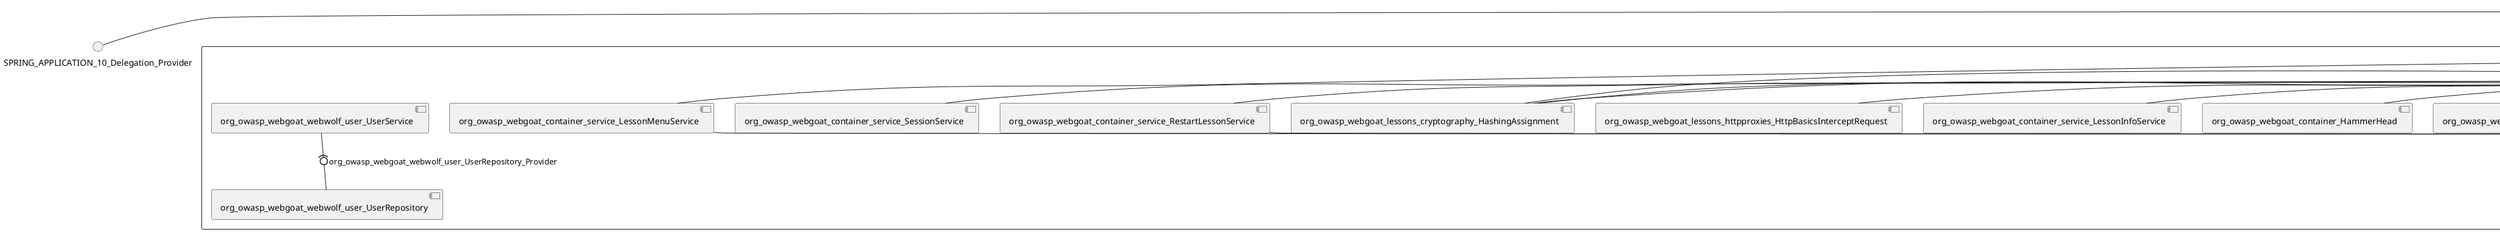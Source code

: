 @startuml
skinparam fixCircleLabelOverlapping true
skinparam componentStyle uml2
() SPRING_APPLICATION_10_Delegation_Provider
() SPRING_APPLICATION_11_Delegation_Provider
() SPRING_APPLICATION_12_Delegation_Provider
() SPRING_APPLICATION_13_Delegation_Provider
() SPRING_APPLICATION_14_Delegation_Provider
() SPRING_APPLICATION_15_Delegation_Provider
() SPRING_APPLICATION_16_Delegation_Provider
() SPRING_APPLICATION_2_Delegation_Provider
() SPRING_APPLICATION_3_Delegation_Provider
() SPRING_APPLICATION_4_Delegation_Provider
() SPRING_APPLICATION_5_Delegation_Provider
() SPRING_APPLICATION_6_Delegation_Provider
() SPRING_APPLICATION_7_Delegation_Provider
() SPRING_APPLICATION_8_Delegation_Provider
() SPRING_APPLICATION_9_Delegation_Provider
() SPRING_APPLICATION_BypassRestrictions_FieldRestrictions_POST_Delegation_Provider
() SPRING_APPLICATION_BypassRestrictions_frontendValidation_POST_Delegation_Provider
() SPRING_APPLICATION_ChromeDevTools_dummy_POST_Delegation_Provider
() SPRING_APPLICATION_ChromeDevTools_network_POST_Delegation_Provider
() SPRING_APPLICATION_CrossSiteScriptingStored_stored_xss_POST_Delegation_Provider
() SPRING_APPLICATION_CrossSiteScriptingStored_stored_xss_follow_up_POST_Delegation_Provider
() SPRING_APPLICATION_CrossSiteScripting_attack1_POST_Delegation_Provider
() SPRING_APPLICATION_CrossSiteScripting_attack3_POST_Delegation_Provider
() SPRING_APPLICATION_CrossSiteScripting_attack4_POST_Delegation_Provider
() SPRING_APPLICATION_CrossSiteScripting_attack5a_GET_Delegation_Provider
() SPRING_APPLICATION_CrossSiteScripting_attack6a_POST_Delegation_Provider
() SPRING_APPLICATION_CrossSiteScripting_dom_follow_up_POST_Delegation_Provider
() SPRING_APPLICATION_CrossSiteScripting_phone_home_xss_POST_Delegation_Provider
() SPRING_APPLICATION_CrossSiteScripting_quiz_GET_POST_Delegation_Provider
() SPRING_APPLICATION_Delegation_Provider
() SPRING_APPLICATION_GET_10_Delegation_Provider
() SPRING_APPLICATION_GET_11_Delegation_Provider
() SPRING_APPLICATION_GET_2_Delegation_Provider
() SPRING_APPLICATION_GET_3_Delegation_Provider
() SPRING_APPLICATION_GET_4_Delegation_Provider
() SPRING_APPLICATION_GET_5_Delegation_Provider
() SPRING_APPLICATION_GET_6_Delegation_Provider
() SPRING_APPLICATION_GET_7_Delegation_Provider
() SPRING_APPLICATION_GET_8_Delegation_Provider
() SPRING_APPLICATION_GET_9_Delegation_Provider
() SPRING_APPLICATION_GET_Delegation_Provider
() SPRING_APPLICATION_HtmlTampering_task_POST_Delegation_Provider
() SPRING_APPLICATION_HttpBasics_attack1_POST_Delegation_Provider
() SPRING_APPLICATION_HttpBasics_attack2_POST_Delegation_Provider
() SPRING_APPLICATION_IDOR_diff_attributes_POST_Delegation_Provider
() SPRING_APPLICATION_IDOR_login_POST_Delegation_Provider
() SPRING_APPLICATION_IDOR_profile_alt_path_POST_Delegation_Provider
() SPRING_APPLICATION_InsecureDeserialization_task_POST_Delegation_Provider
() SPRING_APPLICATION_InsecureLogin_Delegation_Provider
() SPRING_APPLICATION_JWT_decode_POST_Delegation_Provider
() SPRING_APPLICATION_JWT_jku_Delegation_Provider
() SPRING_APPLICATION_JWT_kid_Delegation_Provider
() SPRING_APPLICATION_JWT_quiz_GET_POST_Delegation_Provider
() SPRING_APPLICATION_JWT_refresh_Delegation_Provider
() SPRING_APPLICATION_JWT_secret_POST_Delegation_Provider
() SPRING_APPLICATION_JWT_votings_Delegation_Provider
() SPRING_APPLICATION_LogSpoofing_log_bleeding_POST_Delegation_Provider
() SPRING_APPLICATION_LogSpoofing_log_spoofing_POST_Delegation_Provider
() SPRING_APPLICATION_POST_10_Delegation_Provider
() SPRING_APPLICATION_POST_11_Delegation_Provider
() SPRING_APPLICATION_POST_12_Delegation_Provider
() SPRING_APPLICATION_POST_13_Delegation_Provider
() SPRING_APPLICATION_POST_14_Delegation_Provider
() SPRING_APPLICATION_POST_15_Delegation_Provider
() SPRING_APPLICATION_POST_16_Delegation_Provider
() SPRING_APPLICATION_POST_17_Delegation_Provider
() SPRING_APPLICATION_POST_18_Delegation_Provider
() SPRING_APPLICATION_POST_2_Delegation_Provider
() SPRING_APPLICATION_POST_3_Delegation_Provider
() SPRING_APPLICATION_POST_4_Delegation_Provider
() SPRING_APPLICATION_POST_5_Delegation_Provider
() SPRING_APPLICATION_POST_6_Delegation_Provider
() SPRING_APPLICATION_POST_7_Delegation_Provider
() SPRING_APPLICATION_POST_8_Delegation_Provider
() SPRING_APPLICATION_POST_9_Delegation_Provider
() SPRING_APPLICATION_POST_Delegation_Provider
() SPRING_APPLICATION_PUT_Delegation_Provider
() SPRING_APPLICATION_PasswordReset_ForgotPassword_create_password_reset_link_POST_Delegation_Provider
() SPRING_APPLICATION_PasswordReset_SecurityQuestions_POST_Delegation_Provider
() SPRING_APPLICATION_PasswordReset_reset_Delegation_Provider
() SPRING_APPLICATION_PasswordReset_simple_mail_reset_POST_Delegation_Provider
() SPRING_APPLICATION_PathTraversal_profile_picture_GET_Delegation_Provider
() SPRING_APPLICATION_PathTraversal_profile_picture_fix_GET_Delegation_Provider
() SPRING_APPLICATION_PathTraversal_profile_upload_POST_Delegation_Provider
() SPRING_APPLICATION_PathTraversal_profile_upload_fix_POST_Delegation_Provider
() SPRING_APPLICATION_PathTraversal_profile_upload_remove_user_input_POST_Delegation_Provider
() SPRING_APPLICATION_PathTraversal_random_POST_Delegation_Provider
() SPRING_APPLICATION_PathTraversal_random_picture_GET_Delegation_Provider
() SPRING_APPLICATION_PathTraversal_zip_slip_Delegation_Provider
() SPRING_APPLICATION_SSRF_task1_POST_Delegation_Provider
() SPRING_APPLICATION_SSRF_task2_POST_Delegation_Provider
() SPRING_APPLICATION_SecurePasswords_assignment_POST_Delegation_Provider
() SPRING_APPLICATION_SqlInjectionAdvanced_attack6a_POST_Delegation_Provider
() SPRING_APPLICATION_SqlInjectionAdvanced_attack6b_POST_Delegation_Provider
() SPRING_APPLICATION_SqlInjectionAdvanced_challenge_Login_POST_Delegation_Provider
() SPRING_APPLICATION_SqlInjectionAdvanced_challenge_PUT_Delegation_Provider
() SPRING_APPLICATION_SqlInjectionAdvanced_quiz_GET_POST_Delegation_Provider
() SPRING_APPLICATION_SqlInjectionMitigations_attack10a_POST_Delegation_Provider
() SPRING_APPLICATION_SqlInjectionMitigations_attack10b_POST_Delegation_Provider
() SPRING_APPLICATION_SqlInjectionMitigations_attack12a_POST_Delegation_Provider
() SPRING_APPLICATION_SqlInjectionMitigations_servers_GET_Delegation_Provider
() SPRING_APPLICATION_SqlInjection_assignment5a_POST_Delegation_Provider
() SPRING_APPLICATION_SqlInjection_assignment5b_POST_Delegation_Provider
() SPRING_APPLICATION_SqlInjection_attack10_POST_Delegation_Provider
() SPRING_APPLICATION_SqlInjection_attack2_POST_Delegation_Provider
() SPRING_APPLICATION_SqlInjection_attack3_POST_Delegation_Provider
() SPRING_APPLICATION_SqlInjection_attack4_POST_Delegation_Provider
() SPRING_APPLICATION_SqlInjection_attack5_POST_Delegation_Provider
() SPRING_APPLICATION_SqlInjection_attack8_POST_Delegation_Provider
() SPRING_APPLICATION_SqlInjection_attack9_POST_Delegation_Provider
() SPRING_APPLICATION_SqlOnlyInputValidationOnKeywords_attack_POST_Delegation_Provider
() SPRING_APPLICATION_SqlOnlyInputValidation_attack_POST_Delegation_Provider
() SPRING_APPLICATION_VulnerableComponents_attack1_POST_Delegation_Provider
() SPRING_APPLICATION_WebWolf_GET_Delegation_Provider
() SPRING_APPLICATION_WebWolf_landing_Delegation_Provider
() SPRING_APPLICATION_WebWolf_mail_Delegation_Provider
() SPRING_APPLICATION_challenge_1_POST_Delegation_Provider
() SPRING_APPLICATION_challenge_5_POST_Delegation_Provider
() SPRING_APPLICATION_challenge_7_Delegation_Provider
() SPRING_APPLICATION_challenge_8_Delegation_Provider
() SPRING_APPLICATION_challenge_logo_Delegation_Provider
() SPRING_APPLICATION_cia_quiz_GET_POST_Delegation_Provider
() SPRING_APPLICATION_clientSideFiltering_attack1_POST_Delegation_Provider
() SPRING_APPLICATION_clientSideFiltering_challenge_store_coupons_GET_Delegation_Provider
() SPRING_APPLICATION_clientSideFiltering_getItForFree_POST_Delegation_Provider
() SPRING_APPLICATION_clientSideFiltering_salaries_GET_Delegation_Provider
() SPRING_APPLICATION_crypto_encoding_basic_auth_POST_Delegation_Provider
() SPRING_APPLICATION_crypto_encoding_xor_POST_Delegation_Provider
() SPRING_APPLICATION_crypto_hashing_POST_Delegation_Provider
() SPRING_APPLICATION_crypto_secure_defaults_POST_Delegation_Provider
() SPRING_APPLICATION_crypto_signing_verify_POST_Delegation_Provider
() SPRING_APPLICATION_csrf_feedback_message_POST_Delegation_Provider
() SPRING_APPLICATION_csrf_review_POST_Delegation_Provider
() SPRING_APPLICATION_files_GET_Delegation_Provider
() SPRING_APPLICATION_fileupload_POST_Delegation_Provider
() SPRING_APPLICATION_jwt_Delegation_Provider
() SPRING_APPLICATION_landing_Delegation_Provider
() SPRING_APPLICATION_lesson_template_Delegation_Provider
() SPRING_APPLICATION_login_oauth_mvc_GET_Delegation_Provider
() SPRING_APPLICATION_mail_DELETE_GET_POST_Delegation_Provider
() SPRING_APPLICATION_register_mvc_POST_Delegation_Provider
() SPRING_APPLICATION_registration_GET_Delegation_Provider
() SPRING_APPLICATION_requests_GET_Delegation_Provider
() SPRING_APPLICATION_scoreboard_data_GET_Delegation_Provider
() SPRING_APPLICATION_server_directory_GET_Delegation_Provider
() SPRING_APPLICATION_service_debug_labels_mvc_Delegation_Provider
() SPRING_APPLICATION_service_lessonoverview_mvc_Delegation_Provider
() SPRING_APPLICATION_xxe_comments_GET_Delegation_Provider
rectangle System {
[org_owasp_webgoat_container_HammerHead] [[webgoat-webgoat.repository#_NN8bPIqdEe-Ps6Nj1mN-sg]]
[org_owasp_webgoat_container_WebWolfRedirect] [[webgoat-webgoat.repository#_NN8bPIqdEe-Ps6Nj1mN-sg]]
[org_owasp_webgoat_container_controller_StartLesson] [[webgoat-webgoat.repository#_NN8bPIqdEe-Ps6Nj1mN-sg]]
[org_owasp_webgoat_container_controller_Welcome] [[webgoat-webgoat.repository#_NN8bPIqdEe-Ps6Nj1mN-sg]]
[org_owasp_webgoat_container_i18n_PluginMessages_Provider] [[webgoat-webgoat.repository#_NN8bPIqdEe-Ps6Nj1mN-sg]]
[org_owasp_webgoat_container_report_ReportCardController] [[webgoat-webgoat.repository#_NN8bPIqdEe-Ps6Nj1mN-sg]]
[org_owasp_webgoat_container_service_EnvironmentService] [[webgoat-webgoat.repository#_NN8bPIqdEe-Ps6Nj1mN-sg]]
[org_owasp_webgoat_container_service_HintService] [[webgoat-webgoat.repository#_NN8bPIqdEe-Ps6Nj1mN-sg]]
[org_owasp_webgoat_container_service_LabelDebugService] [[webgoat-webgoat.repository#_NN8bPIqdEe-Ps6Nj1mN-sg]]
[org_owasp_webgoat_container_service_LabelService] [[webgoat-webgoat.repository#_NN8bPIqdEe-Ps6Nj1mN-sg]]
[org_owasp_webgoat_container_service_LessonInfoService] [[webgoat-webgoat.repository#_NN8bPIqdEe-Ps6Nj1mN-sg]]
[org_owasp_webgoat_container_service_LessonMenuService] [[webgoat-webgoat.repository#_NN8bPIqdEe-Ps6Nj1mN-sg]]
[org_owasp_webgoat_container_service_LessonProgressService] [[webgoat-webgoat.repository#_NN8bPIqdEe-Ps6Nj1mN-sg]]
[org_owasp_webgoat_container_service_LessonTitleService] [[webgoat-webgoat.repository#_NN8bPIqdEe-Ps6Nj1mN-sg]]
[org_owasp_webgoat_container_service_RestartLessonService] [[webgoat-webgoat.repository#_NN8bPIqdEe-Ps6Nj1mN-sg]]
[org_owasp_webgoat_container_service_SessionService] [[webgoat-webgoat.repository#_NN8bPIqdEe-Ps6Nj1mN-sg]]
[org_owasp_webgoat_container_session_UserSessionData_Provider] [[webgoat-webgoat.repository#_NN8bPIqdEe-Ps6Nj1mN-sg]]
[org_owasp_webgoat_container_session_WebSession_Provider] [[webgoat-webgoat.repository#_NN8bPIqdEe-Ps6Nj1mN-sg]]
[org_owasp_webgoat_container_users_RegistrationController] [[webgoat-webgoat.repository#_NN8bPIqdEe-Ps6Nj1mN-sg]]
[org_owasp_webgoat_container_users_Scoreboard] [[webgoat-webgoat.repository#_NN8bPIqdEe-Ps6Nj1mN-sg]]
[org_owasp_webgoat_container_users_UserProgressRepository] [[webgoat-webgoat.repository#_NN8bPIqdEe-Ps6Nj1mN-sg]]
[org_owasp_webgoat_container_users_UserRepository] [[webgoat-webgoat.repository#_NN8bPIqdEe-Ps6Nj1mN-sg]]
[org_owasp_webgoat_container_users_UserService] [[webgoat-webgoat.repository#_NN8bPIqdEe-Ps6Nj1mN-sg]]
[org_owasp_webgoat_lessons_authbypass_VerifyAccount] [[webgoat-webgoat.repository#_NN8bPIqdEe-Ps6Nj1mN-sg]]
[org_owasp_webgoat_lessons_bypassrestrictions_BypassRestrictionsFieldRestrictions] [[webgoat-webgoat.repository#_NN8bPIqdEe-Ps6Nj1mN-sg]]
[org_owasp_webgoat_lessons_bypassrestrictions_BypassRestrictionsFrontendValidation] [[webgoat-webgoat.repository#_NN8bPIqdEe-Ps6Nj1mN-sg]]
[org_owasp_webgoat_lessons_challenges_FlagController] [[webgoat-webgoat.repository#_NN8bPIqdEe-Ps6Nj1mN-sg]]
[org_owasp_webgoat_lessons_challenges_challenge1_Assignment1] [[webgoat-webgoat.repository#_NN8bPIqdEe-Ps6Nj1mN-sg]]
[org_owasp_webgoat_lessons_challenges_challenge1_ImageServlet] [[webgoat-webgoat.repository#_NN8bPIqdEe-Ps6Nj1mN-sg]]
[org_owasp_webgoat_lessons_challenges_challenge5_Assignment5] [[webgoat-webgoat.repository#_NN8bPIqdEe-Ps6Nj1mN-sg]]
[org_owasp_webgoat_lessons_challenges_challenge7_Assignment7] [[webgoat-webgoat.repository#_NN8bPIqdEe-Ps6Nj1mN-sg]]
[org_owasp_webgoat_lessons_challenges_challenge8_Assignment8] [[webgoat-webgoat.repository#_NN8bPIqdEe-Ps6Nj1mN-sg]]
[org_owasp_webgoat_lessons_chromedevtools_NetworkDummy] [[webgoat-webgoat.repository#_NN8bPIqdEe-Ps6Nj1mN-sg]]
[org_owasp_webgoat_lessons_chromedevtools_NetworkLesson] [[webgoat-webgoat.repository#_NN8bPIqdEe-Ps6Nj1mN-sg]]
[org_owasp_webgoat_lessons_cia_CIAQuiz] [[webgoat-webgoat.repository#_NN8bPIqdEe-Ps6Nj1mN-sg]]
[org_owasp_webgoat_lessons_clientsidefiltering_ClientSideFilteringAssignment] [[webgoat-webgoat.repository#_NN8bPIqdEe-Ps6Nj1mN-sg]]
[org_owasp_webgoat_lessons_clientsidefiltering_ClientSideFilteringFreeAssignment] [[webgoat-webgoat.repository#_NN8bPIqdEe-Ps6Nj1mN-sg]]
[org_owasp_webgoat_lessons_clientsidefiltering_Salaries] [[webgoat-webgoat.repository#_NN8bPIqdEe-Ps6Nj1mN-sg]]
[org_owasp_webgoat_lessons_clientsidefiltering_ShopEndpoint] [[webgoat-webgoat.repository#_NN8bPIqdEe-Ps6Nj1mN-sg]]
[org_owasp_webgoat_lessons_cryptography_EncodingAssignment] [[webgoat-webgoat.repository#_NN8bPIqdEe-Ps6Nj1mN-sg]]
[org_owasp_webgoat_lessons_cryptography_HashingAssignment] [[webgoat-webgoat.repository#_NN8bPIqdEe-Ps6Nj1mN-sg]]
[org_owasp_webgoat_lessons_cryptography_SecureDefaultsAssignment] [[webgoat-webgoat.repository#_NN8bPIqdEe-Ps6Nj1mN-sg]]
[org_owasp_webgoat_lessons_cryptography_SigningAssignment] [[webgoat-webgoat.repository#_NN8bPIqdEe-Ps6Nj1mN-sg]]
[org_owasp_webgoat_lessons_cryptography_XOREncodingAssignment] [[webgoat-webgoat.repository#_NN8bPIqdEe-Ps6Nj1mN-sg]]
[org_owasp_webgoat_lessons_csrf_CSRFConfirmFlag1] [[webgoat-webgoat.repository#_NN8bPIqdEe-Ps6Nj1mN-sg]]
[org_owasp_webgoat_lessons_csrf_CSRFFeedback] [[webgoat-webgoat.repository#_NN8bPIqdEe-Ps6Nj1mN-sg]]
[org_owasp_webgoat_lessons_csrf_CSRFGetFlag] [[webgoat-webgoat.repository#_NN8bPIqdEe-Ps6Nj1mN-sg]]
[org_owasp_webgoat_lessons_csrf_CSRFLogin] [[webgoat-webgoat.repository#_NN8bPIqdEe-Ps6Nj1mN-sg]]
[org_owasp_webgoat_lessons_csrf_ForgedReviews] [[webgoat-webgoat.repository#_NN8bPIqdEe-Ps6Nj1mN-sg]]
[org_owasp_webgoat_lessons_csrf_ObjectMapper_Provider] [[webgoat-webgoat.repository#_NN8bPIqdEe-Ps6Nj1mN-sg]]
[org_owasp_webgoat_lessons_deserialization_InsecureDeserializationTask] [[webgoat-webgoat.repository#_NN8bPIqdEe-Ps6Nj1mN-sg]]
[org_owasp_webgoat_lessons_hijacksession_HijackSessionAssignment] [[webgoat-webgoat.repository#_NN8bPIqdEe-Ps6Nj1mN-sg]]
[org_owasp_webgoat_lessons_hijacksession_cas_HijackSessionAuthenticationProvider] [[webgoat-webgoat.repository#_NN8bPIqdEe-Ps6Nj1mN-sg]]
[org_owasp_webgoat_lessons_htmltampering_HtmlTamperingTask] [[webgoat-webgoat.repository#_NN8bPIqdEe-Ps6Nj1mN-sg]]
[org_owasp_webgoat_lessons_httpbasics_HttpBasicsLesson] [[webgoat-webgoat.repository#_NN8bPIqdEe-Ps6Nj1mN-sg]]
[org_owasp_webgoat_lessons_httpbasics_HttpBasicsQuiz] [[webgoat-webgoat.repository#_NN8bPIqdEe-Ps6Nj1mN-sg]]
[org_owasp_webgoat_lessons_httpproxies_HttpBasicsInterceptRequest] [[webgoat-webgoat.repository#_NN8bPIqdEe-Ps6Nj1mN-sg]]
[org_owasp_webgoat_lessons_idor_IDORDiffAttributes] [[webgoat-webgoat.repository#_NN8bPIqdEe-Ps6Nj1mN-sg]]
[org_owasp_webgoat_lessons_idor_IDOREditOtherProfile] [[webgoat-webgoat.repository#_NN8bPIqdEe-Ps6Nj1mN-sg]]
[org_owasp_webgoat_lessons_idor_IDORLogin] [[webgoat-webgoat.repository#_NN8bPIqdEe-Ps6Nj1mN-sg]]
[org_owasp_webgoat_lessons_idor_IDORViewOtherProfile] [[webgoat-webgoat.repository#_NN8bPIqdEe-Ps6Nj1mN-sg]]
[org_owasp_webgoat_lessons_idor_IDORViewOwnProfile] [[webgoat-webgoat.repository#_NN8bPIqdEe-Ps6Nj1mN-sg]]
[org_owasp_webgoat_lessons_idor_IDORViewOwnProfileAltUrl] [[webgoat-webgoat.repository#_NN8bPIqdEe-Ps6Nj1mN-sg]]
[org_owasp_webgoat_lessons_insecurelogin_InsecureLoginTask] [[webgoat-webgoat.repository#_NN8bPIqdEe-Ps6Nj1mN-sg]]
[org_owasp_webgoat_lessons_jwt_JWTDecodeEndpoint] [[webgoat-webgoat.repository#_NN8bPIqdEe-Ps6Nj1mN-sg]]
[org_owasp_webgoat_lessons_jwt_JWTQuiz] [[webgoat-webgoat.repository#_NN8bPIqdEe-Ps6Nj1mN-sg]]
[org_owasp_webgoat_lessons_jwt_JWTRefreshEndpoint] [[webgoat-webgoat.repository#_NN8bPIqdEe-Ps6Nj1mN-sg]]
[org_owasp_webgoat_lessons_jwt_JWTSecretKeyEndpoint] [[webgoat-webgoat.repository#_NN8bPIqdEe-Ps6Nj1mN-sg]]
[org_owasp_webgoat_lessons_jwt_JWTVotesEndpoint] [[webgoat-webgoat.repository#_NN8bPIqdEe-Ps6Nj1mN-sg]]
[org_owasp_webgoat_lessons_jwt_claimmisuse_JWTHeaderJKUEndpoint] [[webgoat-webgoat.repository#_NN8bPIqdEe-Ps6Nj1mN-sg]]
[org_owasp_webgoat_lessons_jwt_claimmisuse_JWTHeaderKIDEndpoint] [[webgoat-webgoat.repository#_NN8bPIqdEe-Ps6Nj1mN-sg]]
[org_owasp_webgoat_lessons_lessontemplate_SampleAttack] [[webgoat-webgoat.repository#_NN8bPIqdEe-Ps6Nj1mN-sg]]
[org_owasp_webgoat_lessons_logging_LogBleedingTask] [[webgoat-webgoat.repository#_NN8bPIqdEe-Ps6Nj1mN-sg]]
[org_owasp_webgoat_lessons_logging_LogSpoofingTask] [[webgoat-webgoat.repository#_NN8bPIqdEe-Ps6Nj1mN-sg]]
[org_owasp_webgoat_lessons_missingac_MissingFunctionACHiddenMenus] [[webgoat-webgoat.repository#_NN8bPIqdEe-Ps6Nj1mN-sg]]
[org_owasp_webgoat_lessons_missingac_MissingFunctionACUsers] [[webgoat-webgoat.repository#_NN8bPIqdEe-Ps6Nj1mN-sg]]
[org_owasp_webgoat_lessons_missingac_MissingFunctionACYourHash] [[webgoat-webgoat.repository#_NN8bPIqdEe-Ps6Nj1mN-sg]]
[org_owasp_webgoat_lessons_missingac_MissingFunctionACYourHashAdmin] [[webgoat-webgoat.repository#_NN8bPIqdEe-Ps6Nj1mN-sg]]
[org_owasp_webgoat_lessons_passwordreset_QuestionsAssignment] [[webgoat-webgoat.repository#_NN8bPIqdEe-Ps6Nj1mN-sg]]
[org_owasp_webgoat_lessons_passwordreset_ResetLinkAssignment] [[webgoat-webgoat.repository#_NN8bPIqdEe-Ps6Nj1mN-sg]]
[org_owasp_webgoat_lessons_passwordreset_ResetLinkAssignmentForgotPassword] [[webgoat-webgoat.repository#_NN8bPIqdEe-Ps6Nj1mN-sg]]
[org_owasp_webgoat_lessons_passwordreset_SecurityQuestionAssignment] [[webgoat-webgoat.repository#_NN8bPIqdEe-Ps6Nj1mN-sg]]
[org_owasp_webgoat_lessons_passwordreset_SimpleMailAssignment] [[webgoat-webgoat.repository#_NN8bPIqdEe-Ps6Nj1mN-sg]]
[org_owasp_webgoat_lessons_passwordreset_TriedQuestions] [[webgoat-webgoat.repository#_NN8bPIqdEe-Ps6Nj1mN-sg]]
[org_owasp_webgoat_lessons_pathtraversal_ProfileUpload] [[webgoat-webgoat.repository#_NN8bPIqdEe-Ps6Nj1mN-sg]]
[org_owasp_webgoat_lessons_pathtraversal_ProfileUploadFix] [[webgoat-webgoat.repository#_NN8bPIqdEe-Ps6Nj1mN-sg]]
[org_owasp_webgoat_lessons_pathtraversal_ProfileUploadRemoveUserInput] [[webgoat-webgoat.repository#_NN8bPIqdEe-Ps6Nj1mN-sg]]
[org_owasp_webgoat_lessons_pathtraversal_ProfileUploadRetrieval] [[webgoat-webgoat.repository#_NN8bPIqdEe-Ps6Nj1mN-sg]]
[org_owasp_webgoat_lessons_pathtraversal_ProfileZipSlip] [[webgoat-webgoat.repository#_NN8bPIqdEe-Ps6Nj1mN-sg]]
[org_owasp_webgoat_lessons_securepasswords_SecurePasswordsAssignment] [[webgoat-webgoat.repository#_NN8bPIqdEe-Ps6Nj1mN-sg]]
[org_owasp_webgoat_lessons_spoofcookie_SpoofCookieAssignment] [[webgoat-webgoat.repository#_NN8bPIqdEe-Ps6Nj1mN-sg]]
[org_owasp_webgoat_lessons_sqlinjection_advanced_SqlInjectionChallenge] [[webgoat-webgoat.repository#_NN8bPIqdEe-Ps6Nj1mN-sg]]
[org_owasp_webgoat_lessons_sqlinjection_advanced_SqlInjectionChallengeLogin] [[webgoat-webgoat.repository#_NN8bPIqdEe-Ps6Nj1mN-sg]]
[org_owasp_webgoat_lessons_sqlinjection_advanced_SqlInjectionLesson6a] [[webgoat-webgoat.repository#_NN8bPIqdEe-Ps6Nj1mN-sg]]
[org_owasp_webgoat_lessons_sqlinjection_advanced_SqlInjectionLesson6b] [[webgoat-webgoat.repository#_NN8bPIqdEe-Ps6Nj1mN-sg]]
[org_owasp_webgoat_lessons_sqlinjection_advanced_SqlInjectionQuiz] [[webgoat-webgoat.repository#_NN8bPIqdEe-Ps6Nj1mN-sg]]
[org_owasp_webgoat_lessons_sqlinjection_introduction_SqlInjectionLesson10] [[webgoat-webgoat.repository#_NN8bPIqdEe-Ps6Nj1mN-sg]]
[org_owasp_webgoat_lessons_sqlinjection_introduction_SqlInjectionLesson2] [[webgoat-webgoat.repository#_NN8bPIqdEe-Ps6Nj1mN-sg]]
[org_owasp_webgoat_lessons_sqlinjection_introduction_SqlInjectionLesson3] [[webgoat-webgoat.repository#_NN8bPIqdEe-Ps6Nj1mN-sg]]
[org_owasp_webgoat_lessons_sqlinjection_introduction_SqlInjectionLesson4] [[webgoat-webgoat.repository#_NN8bPIqdEe-Ps6Nj1mN-sg]]
[org_owasp_webgoat_lessons_sqlinjection_introduction_SqlInjectionLesson5] [[webgoat-webgoat.repository#_NN8bPIqdEe-Ps6Nj1mN-sg]]
[org_owasp_webgoat_lessons_sqlinjection_introduction_SqlInjectionLesson5a] [[webgoat-webgoat.repository#_NN8bPIqdEe-Ps6Nj1mN-sg]]
[org_owasp_webgoat_lessons_sqlinjection_introduction_SqlInjectionLesson5b] [[webgoat-webgoat.repository#_NN8bPIqdEe-Ps6Nj1mN-sg]]
[org_owasp_webgoat_lessons_sqlinjection_introduction_SqlInjectionLesson8] [[webgoat-webgoat.repository#_NN8bPIqdEe-Ps6Nj1mN-sg]]
[org_owasp_webgoat_lessons_sqlinjection_introduction_SqlInjectionLesson9] [[webgoat-webgoat.repository#_NN8bPIqdEe-Ps6Nj1mN-sg]]
[org_owasp_webgoat_lessons_sqlinjection_mitigation_Servers] [[webgoat-webgoat.repository#_NN8bPIqdEe-Ps6Nj1mN-sg]]
[org_owasp_webgoat_lessons_sqlinjection_mitigation_SqlInjectionLesson10a] [[webgoat-webgoat.repository#_NN8bPIqdEe-Ps6Nj1mN-sg]]
[org_owasp_webgoat_lessons_sqlinjection_mitigation_SqlInjectionLesson10b] [[webgoat-webgoat.repository#_NN8bPIqdEe-Ps6Nj1mN-sg]]
[org_owasp_webgoat_lessons_sqlinjection_mitigation_SqlInjectionLesson13] [[webgoat-webgoat.repository#_NN8bPIqdEe-Ps6Nj1mN-sg]]
[org_owasp_webgoat_lessons_sqlinjection_mitigation_SqlOnlyInputValidation] [[webgoat-webgoat.repository#_NN8bPIqdEe-Ps6Nj1mN-sg]]
[org_owasp_webgoat_lessons_sqlinjection_mitigation_SqlOnlyInputValidationOnKeywords] [[webgoat-webgoat.repository#_NN8bPIqdEe-Ps6Nj1mN-sg]]
[org_owasp_webgoat_lessons_ssrf_SSRFTask1] [[webgoat-webgoat.repository#_NN8bPIqdEe-Ps6Nj1mN-sg]]
[org_owasp_webgoat_lessons_ssrf_SSRFTask2] [[webgoat-webgoat.repository#_NN8bPIqdEe-Ps6Nj1mN-sg]]
[org_owasp_webgoat_lessons_vulnerablecomponents_VulnerableComponentsLesson] [[webgoat-webgoat.repository#_NN8bPIqdEe-Ps6Nj1mN-sg]]
[org_owasp_webgoat_lessons_webwolfintroduction_LandingAssignment] [[webgoat-webgoat.repository#_NN8bPIqdEe-Ps6Nj1mN-sg]]
[org_owasp_webgoat_lessons_webwolfintroduction_MailAssignment] [[webgoat-webgoat.repository#_NN8bPIqdEe-Ps6Nj1mN-sg]]
[org_owasp_webgoat_lessons_xss_CrossSiteScriptingLesson1] [[webgoat-webgoat.repository#_NN8bPIqdEe-Ps6Nj1mN-sg]]
[org_owasp_webgoat_lessons_xss_CrossSiteScriptingLesson3] [[webgoat-webgoat.repository#_NN8bPIqdEe-Ps6Nj1mN-sg]]
[org_owasp_webgoat_lessons_xss_CrossSiteScriptingLesson4] [[webgoat-webgoat.repository#_NN8bPIqdEe-Ps6Nj1mN-sg]]
[org_owasp_webgoat_lessons_xss_CrossSiteScriptingLesson5a] [[webgoat-webgoat.repository#_NN8bPIqdEe-Ps6Nj1mN-sg]]
[org_owasp_webgoat_lessons_xss_CrossSiteScriptingLesson6a] [[webgoat-webgoat.repository#_NN8bPIqdEe-Ps6Nj1mN-sg]]
[org_owasp_webgoat_lessons_xss_CrossSiteScriptingQuiz] [[webgoat-webgoat.repository#_NN8bPIqdEe-Ps6Nj1mN-sg]]
[org_owasp_webgoat_lessons_xss_DOMCrossSiteScripting] [[webgoat-webgoat.repository#_NN8bPIqdEe-Ps6Nj1mN-sg]]
[org_owasp_webgoat_lessons_xss_DOMCrossSiteScriptingVerifier] [[webgoat-webgoat.repository#_NN8bPIqdEe-Ps6Nj1mN-sg]]
[org_owasp_webgoat_lessons_xss_stored_StoredCrossSiteScriptingVerifier] [[webgoat-webgoat.repository#_NN8bPIqdEe-Ps6Nj1mN-sg]]
[org_owasp_webgoat_lessons_xss_stored_StoredXssComments] [[webgoat-webgoat.repository#_NN8bPIqdEe-Ps6Nj1mN-sg]]
[org_owasp_webgoat_lessons_xxe_BlindSendFileAssignment] [[webgoat-webgoat.repository#_NN8bPIqdEe-Ps6Nj1mN-sg]]
[org_owasp_webgoat_lessons_xxe_CommentsCache] [[webgoat-webgoat.repository#_NN8bPIqdEe-Ps6Nj1mN-sg]]
[org_owasp_webgoat_lessons_xxe_CommentsEndpoint] [[webgoat-webgoat.repository#_NN8bPIqdEe-Ps6Nj1mN-sg]]
[org_owasp_webgoat_lessons_xxe_ContentTypeAssignment] [[webgoat-webgoat.repository#_NN8bPIqdEe-Ps6Nj1mN-sg]]
[org_owasp_webgoat_lessons_xxe_SimpleXXE] [[webgoat-webgoat.repository#_NN8bPIqdEe-Ps6Nj1mN-sg]]
[org_owasp_webgoat_webwolf_FileServer] [[webgoat-webgoat.repository#_NN8bPIqdEe-Ps6Nj1mN-sg]]
[org_owasp_webgoat_webwolf_jwt_JWTController] [[webgoat-webgoat.repository#_NN8bPIqdEe-Ps6Nj1mN-sg]]
[org_owasp_webgoat_webwolf_mailbox_MailboxController] [[webgoat-webgoat.repository#_NN8bPIqdEe-Ps6Nj1mN-sg]]
[org_owasp_webgoat_webwolf_mailbox_MailboxRepository] [[webgoat-webgoat.repository#_NN8bPIqdEe-Ps6Nj1mN-sg]]
[org_owasp_webgoat_webwolf_requests_LandingPage] [[webgoat-webgoat.repository#_NN8bPIqdEe-Ps6Nj1mN-sg]]
[org_owasp_webgoat_webwolf_requests_Requests] [[webgoat-webgoat.repository#_NN8bPIqdEe-Ps6Nj1mN-sg]]
[org_owasp_webgoat_webwolf_user_UserRepository] [[webgoat-webgoat.repository#_NN8bPIqdEe-Ps6Nj1mN-sg]]
[org_owasp_webgoat_webwolf_user_UserService] [[webgoat-webgoat.repository#_NN8bPIqdEe-Ps6Nj1mN-sg]]
port SPRING_APPLICATION_10_Provider
SPRING_APPLICATION_10_Delegation_Provider - SPRING_APPLICATION_10_Provider
SPRING_APPLICATION_10_Provider - [org_owasp_webgoat_lessons_cryptography_HashingAssignment]
port SPRING_APPLICATION_11_Provider
SPRING_APPLICATION_11_Delegation_Provider - SPRING_APPLICATION_11_Provider
SPRING_APPLICATION_11_Provider - [org_owasp_webgoat_container_service_LessonMenuService]
port SPRING_APPLICATION_12_Provider
SPRING_APPLICATION_12_Delegation_Provider - SPRING_APPLICATION_12_Provider
SPRING_APPLICATION_12_Provider - [org_owasp_webgoat_lessons_xxe_SimpleXXE]
port SPRING_APPLICATION_13_Provider
SPRING_APPLICATION_13_Delegation_Provider - SPRING_APPLICATION_13_Provider
SPRING_APPLICATION_13_Provider - [org_owasp_webgoat_container_service_LabelDebugService]
port SPRING_APPLICATION_14_Provider
SPRING_APPLICATION_14_Delegation_Provider - SPRING_APPLICATION_14_Provider
SPRING_APPLICATION_14_Provider - [org_owasp_webgoat_container_service_SessionService]
port SPRING_APPLICATION_15_Provider
SPRING_APPLICATION_15_Delegation_Provider - SPRING_APPLICATION_15_Provider
SPRING_APPLICATION_15_Provider - [org_owasp_webgoat_container_service_RestartLessonService]
port SPRING_APPLICATION_16_Provider
SPRING_APPLICATION_16_Delegation_Provider - SPRING_APPLICATION_16_Provider
SPRING_APPLICATION_16_Provider - [org_owasp_webgoat_container_controller_StartLesson]
port SPRING_APPLICATION_2_Provider
SPRING_APPLICATION_2_Delegation_Provider - SPRING_APPLICATION_2_Provider
SPRING_APPLICATION_2_Provider - [org_owasp_webgoat_lessons_cryptography_HashingAssignment]
port SPRING_APPLICATION_3_Provider
SPRING_APPLICATION_3_Delegation_Provider - SPRING_APPLICATION_3_Provider
SPRING_APPLICATION_3_Provider - [org_owasp_webgoat_lessons_httpproxies_HttpBasicsInterceptRequest]
port SPRING_APPLICATION_4_Provider
SPRING_APPLICATION_4_Delegation_Provider - SPRING_APPLICATION_4_Provider
SPRING_APPLICATION_4_Provider - [org_owasp_webgoat_container_service_LessonInfoService]
port SPRING_APPLICATION_5_Provider
SPRING_APPLICATION_5_Delegation_Provider - SPRING_APPLICATION_5_Provider
SPRING_APPLICATION_5_Provider - [org_owasp_webgoat_lessons_cryptography_SigningAssignment]
port SPRING_APPLICATION_6_Provider
SPRING_APPLICATION_6_Delegation_Provider - SPRING_APPLICATION_6_Provider
SPRING_APPLICATION_6_Provider - [org_owasp_webgoat_container_HammerHead]
port SPRING_APPLICATION_7_Provider
SPRING_APPLICATION_7_Delegation_Provider - SPRING_APPLICATION_7_Provider
SPRING_APPLICATION_7_Provider - [org_owasp_webgoat_lessons_jwt_JWTSecretKeyEndpoint]
port SPRING_APPLICATION_8_Provider
SPRING_APPLICATION_8_Delegation_Provider - SPRING_APPLICATION_8_Provider
SPRING_APPLICATION_8_Provider - [org_owasp_webgoat_container_service_LessonTitleService]
port SPRING_APPLICATION_9_Provider
SPRING_APPLICATION_9_Delegation_Provider - SPRING_APPLICATION_9_Provider
SPRING_APPLICATION_9_Provider - [org_owasp_webgoat_webwolf_FileServer]
port SPRING_APPLICATION_BypassRestrictions_FieldRestrictions_POST_Provider
SPRING_APPLICATION_BypassRestrictions_FieldRestrictions_POST_Delegation_Provider - SPRING_APPLICATION_BypassRestrictions_FieldRestrictions_POST_Provider
SPRING_APPLICATION_BypassRestrictions_FieldRestrictions_POST_Provider - [org_owasp_webgoat_lessons_bypassrestrictions_BypassRestrictionsFieldRestrictions]
port SPRING_APPLICATION_BypassRestrictions_frontendValidation_POST_Provider
SPRING_APPLICATION_BypassRestrictions_frontendValidation_POST_Delegation_Provider - SPRING_APPLICATION_BypassRestrictions_frontendValidation_POST_Provider
SPRING_APPLICATION_BypassRestrictions_frontendValidation_POST_Provider - [org_owasp_webgoat_lessons_bypassrestrictions_BypassRestrictionsFrontendValidation]
port SPRING_APPLICATION_ChromeDevTools_dummy_POST_Provider
SPRING_APPLICATION_ChromeDevTools_dummy_POST_Delegation_Provider - SPRING_APPLICATION_ChromeDevTools_dummy_POST_Provider
SPRING_APPLICATION_ChromeDevTools_dummy_POST_Provider - [org_owasp_webgoat_lessons_chromedevtools_NetworkDummy]
port SPRING_APPLICATION_ChromeDevTools_network_POST_Provider
SPRING_APPLICATION_ChromeDevTools_network_POST_Delegation_Provider - SPRING_APPLICATION_ChromeDevTools_network_POST_Provider
SPRING_APPLICATION_ChromeDevTools_network_POST_Provider - [org_owasp_webgoat_lessons_chromedevtools_NetworkLesson]
port SPRING_APPLICATION_CrossSiteScriptingStored_stored_xss_POST_Provider
SPRING_APPLICATION_CrossSiteScriptingStored_stored_xss_POST_Delegation_Provider - SPRING_APPLICATION_CrossSiteScriptingStored_stored_xss_POST_Provider
SPRING_APPLICATION_CrossSiteScriptingStored_stored_xss_POST_Provider - [org_owasp_webgoat_lessons_xss_stored_StoredXssComments]
port SPRING_APPLICATION_CrossSiteScriptingStored_stored_xss_follow_up_POST_Provider
SPRING_APPLICATION_CrossSiteScriptingStored_stored_xss_follow_up_POST_Delegation_Provider - SPRING_APPLICATION_CrossSiteScriptingStored_stored_xss_follow_up_POST_Provider
SPRING_APPLICATION_CrossSiteScriptingStored_stored_xss_follow_up_POST_Provider - [org_owasp_webgoat_lessons_xss_stored_StoredCrossSiteScriptingVerifier]
port SPRING_APPLICATION_CrossSiteScripting_attack1_POST_Provider
SPRING_APPLICATION_CrossSiteScripting_attack1_POST_Delegation_Provider - SPRING_APPLICATION_CrossSiteScripting_attack1_POST_Provider
SPRING_APPLICATION_CrossSiteScripting_attack1_POST_Provider - [org_owasp_webgoat_lessons_xss_CrossSiteScriptingLesson1]
port SPRING_APPLICATION_CrossSiteScripting_attack3_POST_Provider
SPRING_APPLICATION_CrossSiteScripting_attack3_POST_Delegation_Provider - SPRING_APPLICATION_CrossSiteScripting_attack3_POST_Provider
SPRING_APPLICATION_CrossSiteScripting_attack3_POST_Provider - [org_owasp_webgoat_lessons_xss_CrossSiteScriptingLesson3]
port SPRING_APPLICATION_CrossSiteScripting_attack4_POST_Provider
SPRING_APPLICATION_CrossSiteScripting_attack4_POST_Delegation_Provider - SPRING_APPLICATION_CrossSiteScripting_attack4_POST_Provider
SPRING_APPLICATION_CrossSiteScripting_attack4_POST_Provider - [org_owasp_webgoat_lessons_xss_CrossSiteScriptingLesson4]
port SPRING_APPLICATION_CrossSiteScripting_attack5a_GET_Provider
SPRING_APPLICATION_CrossSiteScripting_attack5a_GET_Delegation_Provider - SPRING_APPLICATION_CrossSiteScripting_attack5a_GET_Provider
SPRING_APPLICATION_CrossSiteScripting_attack5a_GET_Provider - [org_owasp_webgoat_lessons_xss_CrossSiteScriptingLesson5a]
port SPRING_APPLICATION_CrossSiteScripting_attack6a_POST_Provider
SPRING_APPLICATION_CrossSiteScripting_attack6a_POST_Delegation_Provider - SPRING_APPLICATION_CrossSiteScripting_attack6a_POST_Provider
SPRING_APPLICATION_CrossSiteScripting_attack6a_POST_Provider - [org_owasp_webgoat_lessons_xss_CrossSiteScriptingLesson6a]
port SPRING_APPLICATION_CrossSiteScripting_dom_follow_up_POST_Provider
SPRING_APPLICATION_CrossSiteScripting_dom_follow_up_POST_Delegation_Provider - SPRING_APPLICATION_CrossSiteScripting_dom_follow_up_POST_Provider
SPRING_APPLICATION_CrossSiteScripting_dom_follow_up_POST_Provider - [org_owasp_webgoat_lessons_xss_DOMCrossSiteScriptingVerifier]
port SPRING_APPLICATION_CrossSiteScripting_phone_home_xss_POST_Provider
SPRING_APPLICATION_CrossSiteScripting_phone_home_xss_POST_Delegation_Provider - SPRING_APPLICATION_CrossSiteScripting_phone_home_xss_POST_Provider
SPRING_APPLICATION_CrossSiteScripting_phone_home_xss_POST_Provider - [org_owasp_webgoat_lessons_xss_DOMCrossSiteScripting]
port SPRING_APPLICATION_CrossSiteScripting_quiz_GET_POST_Provider
SPRING_APPLICATION_CrossSiteScripting_quiz_GET_POST_Delegation_Provider - SPRING_APPLICATION_CrossSiteScripting_quiz_GET_POST_Provider
SPRING_APPLICATION_CrossSiteScripting_quiz_GET_POST_Provider - [org_owasp_webgoat_lessons_xss_CrossSiteScriptingQuiz]
port SPRING_APPLICATION_Provider
SPRING_APPLICATION_Delegation_Provider - SPRING_APPLICATION_Provider
SPRING_APPLICATION_Provider - [org_owasp_webgoat_container_controller_StartLesson]
port SPRING_APPLICATION_GET_10_Provider
SPRING_APPLICATION_GET_10_Delegation_Provider - SPRING_APPLICATION_GET_10_Provider
SPRING_APPLICATION_GET_10_Provider - [org_owasp_webgoat_lessons_xss_stored_StoredXssComments]
port SPRING_APPLICATION_GET_11_Provider
SPRING_APPLICATION_GET_11_Delegation_Provider - SPRING_APPLICATION_GET_11_Provider
SPRING_APPLICATION_GET_11_Provider - [org_owasp_webgoat_container_service_HintService]
port SPRING_APPLICATION_GET_2_Provider
SPRING_APPLICATION_GET_2_Delegation_Provider - SPRING_APPLICATION_GET_2_Provider
SPRING_APPLICATION_GET_2_Provider - [org_owasp_webgoat_lessons_idor_IDORViewOtherProfile]
port SPRING_APPLICATION_GET_3_Provider
SPRING_APPLICATION_GET_3_Delegation_Provider - SPRING_APPLICATION_GET_3_Provider
SPRING_APPLICATION_GET_3_Provider - [org_owasp_webgoat_container_service_LabelService]
port SPRING_APPLICATION_GET_4_Provider
SPRING_APPLICATION_GET_4_Delegation_Provider - SPRING_APPLICATION_GET_4_Provider
SPRING_APPLICATION_GET_4_Provider - [org_owasp_webgoat_lessons_idor_IDORViewOwnProfile]
port SPRING_APPLICATION_GET_5_Provider
SPRING_APPLICATION_GET_5_Delegation_Provider - SPRING_APPLICATION_GET_5_Provider
SPRING_APPLICATION_GET_5_Provider - [org_owasp_webgoat_lessons_spoofcookie_SpoofCookieAssignment]
port SPRING_APPLICATION_GET_6_Provider
SPRING_APPLICATION_GET_6_Delegation_Provider - SPRING_APPLICATION_GET_6_Provider
SPRING_APPLICATION_GET_6_Provider - [org_owasp_webgoat_lessons_csrf_ForgedReviews]
port SPRING_APPLICATION_GET_7_Provider
SPRING_APPLICATION_GET_7_Delegation_Provider - SPRING_APPLICATION_GET_7_Provider
SPRING_APPLICATION_GET_7_Provider - [org_owasp_webgoat_container_report_ReportCardController]
port SPRING_APPLICATION_GET_8_Provider
SPRING_APPLICATION_GET_8_Delegation_Provider - SPRING_APPLICATION_GET_8_Provider
SPRING_APPLICATION_GET_8_Provider - [org_owasp_webgoat_container_controller_Welcome]
port SPRING_APPLICATION_GET_9_Provider
SPRING_APPLICATION_GET_9_Delegation_Provider - SPRING_APPLICATION_GET_9_Provider
SPRING_APPLICATION_GET_9_Provider - [org_owasp_webgoat_lessons_missingac_MissingFunctionACUsers]
port SPRING_APPLICATION_GET_Provider
SPRING_APPLICATION_GET_Delegation_Provider - SPRING_APPLICATION_GET_Provider
SPRING_APPLICATION_GET_Provider - [org_owasp_webgoat_lessons_cryptography_EncodingAssignment]
port SPRING_APPLICATION_HtmlTampering_task_POST_Provider
SPRING_APPLICATION_HtmlTampering_task_POST_Delegation_Provider - SPRING_APPLICATION_HtmlTampering_task_POST_Provider
SPRING_APPLICATION_HtmlTampering_task_POST_Provider - [org_owasp_webgoat_lessons_htmltampering_HtmlTamperingTask]
port SPRING_APPLICATION_HttpBasics_attack1_POST_Provider
SPRING_APPLICATION_HttpBasics_attack1_POST_Delegation_Provider - SPRING_APPLICATION_HttpBasics_attack1_POST_Provider
SPRING_APPLICATION_HttpBasics_attack1_POST_Provider - [org_owasp_webgoat_lessons_httpbasics_HttpBasicsLesson]
port SPRING_APPLICATION_HttpBasics_attack2_POST_Provider
SPRING_APPLICATION_HttpBasics_attack2_POST_Delegation_Provider - SPRING_APPLICATION_HttpBasics_attack2_POST_Provider
SPRING_APPLICATION_HttpBasics_attack2_POST_Provider - [org_owasp_webgoat_lessons_httpbasics_HttpBasicsQuiz]
port SPRING_APPLICATION_IDOR_diff_attributes_POST_Provider
SPRING_APPLICATION_IDOR_diff_attributes_POST_Delegation_Provider - SPRING_APPLICATION_IDOR_diff_attributes_POST_Provider
SPRING_APPLICATION_IDOR_diff_attributes_POST_Provider - [org_owasp_webgoat_lessons_idor_IDORDiffAttributes]
port SPRING_APPLICATION_IDOR_login_POST_Provider
SPRING_APPLICATION_IDOR_login_POST_Delegation_Provider - SPRING_APPLICATION_IDOR_login_POST_Provider
SPRING_APPLICATION_IDOR_login_POST_Provider - [org_owasp_webgoat_lessons_idor_IDORLogin]
port SPRING_APPLICATION_IDOR_profile_alt_path_POST_Provider
SPRING_APPLICATION_IDOR_profile_alt_path_POST_Delegation_Provider - SPRING_APPLICATION_IDOR_profile_alt_path_POST_Provider
SPRING_APPLICATION_IDOR_profile_alt_path_POST_Provider - [org_owasp_webgoat_lessons_idor_IDORViewOwnProfileAltUrl]
port SPRING_APPLICATION_InsecureDeserialization_task_POST_Provider
SPRING_APPLICATION_InsecureDeserialization_task_POST_Delegation_Provider - SPRING_APPLICATION_InsecureDeserialization_task_POST_Provider
SPRING_APPLICATION_InsecureDeserialization_task_POST_Provider - [org_owasp_webgoat_lessons_deserialization_InsecureDeserializationTask]
port SPRING_APPLICATION_InsecureLogin_Provider
SPRING_APPLICATION_InsecureLogin_Delegation_Provider - SPRING_APPLICATION_InsecureLogin_Provider
SPRING_APPLICATION_InsecureLogin_Provider - [org_owasp_webgoat_lessons_insecurelogin_InsecureLoginTask]
port SPRING_APPLICATION_JWT_decode_POST_Provider
SPRING_APPLICATION_JWT_decode_POST_Delegation_Provider - SPRING_APPLICATION_JWT_decode_POST_Provider
SPRING_APPLICATION_JWT_decode_POST_Provider - [org_owasp_webgoat_lessons_jwt_JWTDecodeEndpoint]
port SPRING_APPLICATION_JWT_jku_Provider
SPRING_APPLICATION_JWT_jku_Delegation_Provider - SPRING_APPLICATION_JWT_jku_Provider
SPRING_APPLICATION_JWT_jku_Provider - [org_owasp_webgoat_lessons_jwt_claimmisuse_JWTHeaderJKUEndpoint]
port SPRING_APPLICATION_JWT_kid_Provider
SPRING_APPLICATION_JWT_kid_Delegation_Provider - SPRING_APPLICATION_JWT_kid_Provider
SPRING_APPLICATION_JWT_kid_Provider - [org_owasp_webgoat_lessons_jwt_claimmisuse_JWTHeaderKIDEndpoint]
port SPRING_APPLICATION_JWT_quiz_GET_POST_Provider
SPRING_APPLICATION_JWT_quiz_GET_POST_Delegation_Provider - SPRING_APPLICATION_JWT_quiz_GET_POST_Provider
SPRING_APPLICATION_JWT_quiz_GET_POST_Provider - [org_owasp_webgoat_lessons_jwt_JWTQuiz]
port SPRING_APPLICATION_JWT_refresh_Provider
SPRING_APPLICATION_JWT_refresh_Delegation_Provider - SPRING_APPLICATION_JWT_refresh_Provider
SPRING_APPLICATION_JWT_refresh_Provider - [org_owasp_webgoat_lessons_jwt_JWTRefreshEndpoint]
port SPRING_APPLICATION_JWT_secret_POST_Provider
SPRING_APPLICATION_JWT_secret_POST_Delegation_Provider - SPRING_APPLICATION_JWT_secret_POST_Provider
SPRING_APPLICATION_JWT_secret_POST_Provider - [org_owasp_webgoat_lessons_jwt_JWTSecretKeyEndpoint]
port SPRING_APPLICATION_JWT_votings_Provider
SPRING_APPLICATION_JWT_votings_Delegation_Provider - SPRING_APPLICATION_JWT_votings_Provider
SPRING_APPLICATION_JWT_votings_Provider - [org_owasp_webgoat_lessons_jwt_JWTVotesEndpoint]
port SPRING_APPLICATION_LogSpoofing_log_bleeding_POST_Provider
SPRING_APPLICATION_LogSpoofing_log_bleeding_POST_Delegation_Provider - SPRING_APPLICATION_LogSpoofing_log_bleeding_POST_Provider
SPRING_APPLICATION_LogSpoofing_log_bleeding_POST_Provider - [org_owasp_webgoat_lessons_logging_LogBleedingTask]
port SPRING_APPLICATION_LogSpoofing_log_spoofing_POST_Provider
SPRING_APPLICATION_LogSpoofing_log_spoofing_POST_Delegation_Provider - SPRING_APPLICATION_LogSpoofing_log_spoofing_POST_Provider
SPRING_APPLICATION_LogSpoofing_log_spoofing_POST_Provider - [org_owasp_webgoat_lessons_logging_LogSpoofingTask]
port SPRING_APPLICATION_POST_10_Provider
SPRING_APPLICATION_POST_10_Delegation_Provider - SPRING_APPLICATION_POST_10_Provider
SPRING_APPLICATION_POST_10_Provider - [org_owasp_webgoat_lessons_challenges_FlagController]
port SPRING_APPLICATION_POST_11_Provider
SPRING_APPLICATION_POST_11_Delegation_Provider - SPRING_APPLICATION_POST_11_Provider
SPRING_APPLICATION_POST_11_Provider - [org_owasp_webgoat_lessons_csrf_CSRFConfirmFlag1]
port SPRING_APPLICATION_POST_12_Provider
SPRING_APPLICATION_POST_12_Delegation_Provider - SPRING_APPLICATION_POST_12_Provider
SPRING_APPLICATION_POST_12_Provider - [org_owasp_webgoat_lessons_missingac_MissingFunctionACHiddenMenus]
port SPRING_APPLICATION_POST_13_Provider
SPRING_APPLICATION_POST_13_Delegation_Provider - SPRING_APPLICATION_POST_13_Provider
SPRING_APPLICATION_POST_13_Provider - [org_owasp_webgoat_lessons_xxe_BlindSendFileAssignment]
port SPRING_APPLICATION_POST_14_Provider
SPRING_APPLICATION_POST_14_Delegation_Provider - SPRING_APPLICATION_POST_14_Provider
SPRING_APPLICATION_POST_14_Provider - [org_owasp_webgoat_lessons_missingac_MissingFunctionACYourHashAdmin]
port SPRING_APPLICATION_POST_15_Provider
SPRING_APPLICATION_POST_15_Delegation_Provider - SPRING_APPLICATION_POST_15_Provider
SPRING_APPLICATION_POST_15_Provider - [org_owasp_webgoat_lessons_csrf_CSRFLogin]
port SPRING_APPLICATION_POST_16_Provider
SPRING_APPLICATION_POST_16_Delegation_Provider - SPRING_APPLICATION_POST_16_Provider
SPRING_APPLICATION_POST_16_Provider - [org_owasp_webgoat_lessons_hijacksession_HijackSessionAssignment]
port SPRING_APPLICATION_POST_17_Provider
SPRING_APPLICATION_POST_17_Delegation_Provider - SPRING_APPLICATION_POST_17_Provider
SPRING_APPLICATION_POST_17_Provider - [org_owasp_webgoat_lessons_chromedevtools_NetworkLesson]
port SPRING_APPLICATION_POST_18_Provider
SPRING_APPLICATION_POST_18_Delegation_Provider - SPRING_APPLICATION_POST_18_Provider
SPRING_APPLICATION_POST_18_Provider - [org_owasp_webgoat_lessons_csrf_CSRFFeedback]
port SPRING_APPLICATION_POST_2_Provider
SPRING_APPLICATION_POST_2_Delegation_Provider - SPRING_APPLICATION_POST_2_Provider
SPRING_APPLICATION_POST_2_Provider - [org_owasp_webgoat_lessons_missingac_MissingFunctionACUsers]
port SPRING_APPLICATION_POST_3_Provider
SPRING_APPLICATION_POST_3_Delegation_Provider - SPRING_APPLICATION_POST_3_Provider
SPRING_APPLICATION_POST_3_Provider - [org_owasp_webgoat_lessons_passwordreset_SimpleMailAssignment]
port SPRING_APPLICATION_POST_4_Provider
SPRING_APPLICATION_POST_4_Delegation_Provider - SPRING_APPLICATION_POST_4_Provider
SPRING_APPLICATION_POST_4_Provider - [org_owasp_webgoat_lessons_passwordreset_QuestionsAssignment]
port SPRING_APPLICATION_POST_5_Provider
SPRING_APPLICATION_POST_5_Delegation_Provider - SPRING_APPLICATION_POST_5_Provider
SPRING_APPLICATION_POST_5_Provider - [org_owasp_webgoat_lessons_missingac_MissingFunctionACYourHash]
port SPRING_APPLICATION_POST_6_Provider
SPRING_APPLICATION_POST_6_Delegation_Provider - SPRING_APPLICATION_POST_6_Provider
SPRING_APPLICATION_POST_6_Provider - [org_owasp_webgoat_lessons_authbypass_VerifyAccount]
port SPRING_APPLICATION_POST_7_Provider
SPRING_APPLICATION_POST_7_Delegation_Provider - SPRING_APPLICATION_POST_7_Provider
SPRING_APPLICATION_POST_7_Provider - [org_owasp_webgoat_lessons_xxe_SimpleXXE]
port SPRING_APPLICATION_POST_8_Provider
SPRING_APPLICATION_POST_8_Delegation_Provider - SPRING_APPLICATION_POST_8_Provider
SPRING_APPLICATION_POST_8_Provider - [org_owasp_webgoat_lessons_csrf_CSRFGetFlag]
port SPRING_APPLICATION_POST_9_Provider
SPRING_APPLICATION_POST_9_Delegation_Provider - SPRING_APPLICATION_POST_9_Provider
SPRING_APPLICATION_POST_9_Provider - [org_owasp_webgoat_lessons_xxe_ContentTypeAssignment]
port SPRING_APPLICATION_POST_Provider
SPRING_APPLICATION_POST_Delegation_Provider - SPRING_APPLICATION_POST_Provider
SPRING_APPLICATION_POST_Provider - [org_owasp_webgoat_lessons_spoofcookie_SpoofCookieAssignment]
port SPRING_APPLICATION_PUT_Provider
SPRING_APPLICATION_PUT_Delegation_Provider - SPRING_APPLICATION_PUT_Provider
SPRING_APPLICATION_PUT_Provider - [org_owasp_webgoat_lessons_idor_IDOREditOtherProfile]
port SPRING_APPLICATION_PasswordReset_ForgotPassword_create_password_reset_link_POST_Provider
SPRING_APPLICATION_PasswordReset_ForgotPassword_create_password_reset_link_POST_Delegation_Provider - SPRING_APPLICATION_PasswordReset_ForgotPassword_create_password_reset_link_POST_Provider
SPRING_APPLICATION_PasswordReset_ForgotPassword_create_password_reset_link_POST_Provider - [org_owasp_webgoat_lessons_passwordreset_ResetLinkAssignmentForgotPassword]
port SPRING_APPLICATION_PasswordReset_SecurityQuestions_POST_Provider
SPRING_APPLICATION_PasswordReset_SecurityQuestions_POST_Delegation_Provider - SPRING_APPLICATION_PasswordReset_SecurityQuestions_POST_Provider
SPRING_APPLICATION_PasswordReset_SecurityQuestions_POST_Provider - [org_owasp_webgoat_lessons_passwordreset_SecurityQuestionAssignment]
port SPRING_APPLICATION_PasswordReset_reset_Provider
SPRING_APPLICATION_PasswordReset_reset_Delegation_Provider - SPRING_APPLICATION_PasswordReset_reset_Provider
SPRING_APPLICATION_PasswordReset_reset_Provider - [org_owasp_webgoat_lessons_passwordreset_ResetLinkAssignment]
port SPRING_APPLICATION_PasswordReset_simple_mail_reset_POST_Provider
SPRING_APPLICATION_PasswordReset_simple_mail_reset_POST_Delegation_Provider - SPRING_APPLICATION_PasswordReset_simple_mail_reset_POST_Provider
SPRING_APPLICATION_PasswordReset_simple_mail_reset_POST_Provider - [org_owasp_webgoat_lessons_passwordreset_SimpleMailAssignment]
port SPRING_APPLICATION_PathTraversal_profile_picture_GET_Provider
SPRING_APPLICATION_PathTraversal_profile_picture_GET_Delegation_Provider - SPRING_APPLICATION_PathTraversal_profile_picture_GET_Provider
SPRING_APPLICATION_PathTraversal_profile_picture_GET_Provider - [org_owasp_webgoat_lessons_pathtraversal_ProfileUpload]
port SPRING_APPLICATION_PathTraversal_profile_picture_fix_GET_Provider
SPRING_APPLICATION_PathTraversal_profile_picture_fix_GET_Delegation_Provider - SPRING_APPLICATION_PathTraversal_profile_picture_fix_GET_Provider
SPRING_APPLICATION_PathTraversal_profile_picture_fix_GET_Provider - [org_owasp_webgoat_lessons_pathtraversal_ProfileUploadFix]
port SPRING_APPLICATION_PathTraversal_profile_upload_POST_Provider
SPRING_APPLICATION_PathTraversal_profile_upload_POST_Delegation_Provider - SPRING_APPLICATION_PathTraversal_profile_upload_POST_Provider
SPRING_APPLICATION_PathTraversal_profile_upload_POST_Provider - [org_owasp_webgoat_lessons_pathtraversal_ProfileUpload]
port SPRING_APPLICATION_PathTraversal_profile_upload_fix_POST_Provider
SPRING_APPLICATION_PathTraversal_profile_upload_fix_POST_Delegation_Provider - SPRING_APPLICATION_PathTraversal_profile_upload_fix_POST_Provider
SPRING_APPLICATION_PathTraversal_profile_upload_fix_POST_Provider - [org_owasp_webgoat_lessons_pathtraversal_ProfileUploadFix]
port SPRING_APPLICATION_PathTraversal_profile_upload_remove_user_input_POST_Provider
SPRING_APPLICATION_PathTraversal_profile_upload_remove_user_input_POST_Delegation_Provider - SPRING_APPLICATION_PathTraversal_profile_upload_remove_user_input_POST_Provider
SPRING_APPLICATION_PathTraversal_profile_upload_remove_user_input_POST_Provider - [org_owasp_webgoat_lessons_pathtraversal_ProfileUploadRemoveUserInput]
port SPRING_APPLICATION_PathTraversal_random_POST_Provider
SPRING_APPLICATION_PathTraversal_random_POST_Delegation_Provider - SPRING_APPLICATION_PathTraversal_random_POST_Provider
SPRING_APPLICATION_PathTraversal_random_POST_Provider - [org_owasp_webgoat_lessons_pathtraversal_ProfileUploadRetrieval]
port SPRING_APPLICATION_PathTraversal_random_picture_GET_Provider
SPRING_APPLICATION_PathTraversal_random_picture_GET_Delegation_Provider - SPRING_APPLICATION_PathTraversal_random_picture_GET_Provider
SPRING_APPLICATION_PathTraversal_random_picture_GET_Provider - [org_owasp_webgoat_lessons_pathtraversal_ProfileUploadRetrieval]
port SPRING_APPLICATION_PathTraversal_zip_slip_Provider
SPRING_APPLICATION_PathTraversal_zip_slip_Delegation_Provider - SPRING_APPLICATION_PathTraversal_zip_slip_Provider
SPRING_APPLICATION_PathTraversal_zip_slip_Provider - [org_owasp_webgoat_lessons_pathtraversal_ProfileZipSlip]
port SPRING_APPLICATION_SSRF_task1_POST_Provider
SPRING_APPLICATION_SSRF_task1_POST_Delegation_Provider - SPRING_APPLICATION_SSRF_task1_POST_Provider
SPRING_APPLICATION_SSRF_task1_POST_Provider - [org_owasp_webgoat_lessons_ssrf_SSRFTask1]
port SPRING_APPLICATION_SSRF_task2_POST_Provider
SPRING_APPLICATION_SSRF_task2_POST_Delegation_Provider - SPRING_APPLICATION_SSRF_task2_POST_Provider
SPRING_APPLICATION_SSRF_task2_POST_Provider - [org_owasp_webgoat_lessons_ssrf_SSRFTask2]
port SPRING_APPLICATION_SecurePasswords_assignment_POST_Provider
SPRING_APPLICATION_SecurePasswords_assignment_POST_Delegation_Provider - SPRING_APPLICATION_SecurePasswords_assignment_POST_Provider
SPRING_APPLICATION_SecurePasswords_assignment_POST_Provider - [org_owasp_webgoat_lessons_securepasswords_SecurePasswordsAssignment]
port SPRING_APPLICATION_SqlInjectionAdvanced_attack6a_POST_Provider
SPRING_APPLICATION_SqlInjectionAdvanced_attack6a_POST_Delegation_Provider - SPRING_APPLICATION_SqlInjectionAdvanced_attack6a_POST_Provider
SPRING_APPLICATION_SqlInjectionAdvanced_attack6a_POST_Provider - [org_owasp_webgoat_lessons_sqlinjection_advanced_SqlInjectionLesson6a]
port SPRING_APPLICATION_SqlInjectionAdvanced_attack6b_POST_Provider
SPRING_APPLICATION_SqlInjectionAdvanced_attack6b_POST_Delegation_Provider - SPRING_APPLICATION_SqlInjectionAdvanced_attack6b_POST_Provider
SPRING_APPLICATION_SqlInjectionAdvanced_attack6b_POST_Provider - [org_owasp_webgoat_lessons_sqlinjection_advanced_SqlInjectionLesson6b]
port SPRING_APPLICATION_SqlInjectionAdvanced_challenge_Login_POST_Provider
SPRING_APPLICATION_SqlInjectionAdvanced_challenge_Login_POST_Delegation_Provider - SPRING_APPLICATION_SqlInjectionAdvanced_challenge_Login_POST_Provider
SPRING_APPLICATION_SqlInjectionAdvanced_challenge_Login_POST_Provider - [org_owasp_webgoat_lessons_sqlinjection_advanced_SqlInjectionChallengeLogin]
port SPRING_APPLICATION_SqlInjectionAdvanced_challenge_PUT_Provider
SPRING_APPLICATION_SqlInjectionAdvanced_challenge_PUT_Delegation_Provider - SPRING_APPLICATION_SqlInjectionAdvanced_challenge_PUT_Provider
SPRING_APPLICATION_SqlInjectionAdvanced_challenge_PUT_Provider - [org_owasp_webgoat_lessons_sqlinjection_advanced_SqlInjectionChallenge]
port SPRING_APPLICATION_SqlInjectionAdvanced_quiz_GET_POST_Provider
SPRING_APPLICATION_SqlInjectionAdvanced_quiz_GET_POST_Delegation_Provider - SPRING_APPLICATION_SqlInjectionAdvanced_quiz_GET_POST_Provider
SPRING_APPLICATION_SqlInjectionAdvanced_quiz_GET_POST_Provider - [org_owasp_webgoat_lessons_sqlinjection_advanced_SqlInjectionQuiz]
port SPRING_APPLICATION_SqlInjectionMitigations_attack10a_POST_Provider
SPRING_APPLICATION_SqlInjectionMitigations_attack10a_POST_Delegation_Provider - SPRING_APPLICATION_SqlInjectionMitigations_attack10a_POST_Provider
SPRING_APPLICATION_SqlInjectionMitigations_attack10a_POST_Provider - [org_owasp_webgoat_lessons_sqlinjection_mitigation_SqlInjectionLesson10a]
port SPRING_APPLICATION_SqlInjectionMitigations_attack10b_POST_Provider
SPRING_APPLICATION_SqlInjectionMitigations_attack10b_POST_Delegation_Provider - SPRING_APPLICATION_SqlInjectionMitigations_attack10b_POST_Provider
SPRING_APPLICATION_SqlInjectionMitigations_attack10b_POST_Provider - [org_owasp_webgoat_lessons_sqlinjection_mitigation_SqlInjectionLesson10b]
port SPRING_APPLICATION_SqlInjectionMitigations_attack12a_POST_Provider
SPRING_APPLICATION_SqlInjectionMitigations_attack12a_POST_Delegation_Provider - SPRING_APPLICATION_SqlInjectionMitigations_attack12a_POST_Provider
SPRING_APPLICATION_SqlInjectionMitigations_attack12a_POST_Provider - [org_owasp_webgoat_lessons_sqlinjection_mitigation_SqlInjectionLesson13]
port SPRING_APPLICATION_SqlInjectionMitigations_servers_GET_Provider
SPRING_APPLICATION_SqlInjectionMitigations_servers_GET_Delegation_Provider - SPRING_APPLICATION_SqlInjectionMitigations_servers_GET_Provider
SPRING_APPLICATION_SqlInjectionMitigations_servers_GET_Provider - [org_owasp_webgoat_lessons_sqlinjection_mitigation_Servers]
port SPRING_APPLICATION_SqlInjection_assignment5a_POST_Provider
SPRING_APPLICATION_SqlInjection_assignment5a_POST_Delegation_Provider - SPRING_APPLICATION_SqlInjection_assignment5a_POST_Provider
SPRING_APPLICATION_SqlInjection_assignment5a_POST_Provider - [org_owasp_webgoat_lessons_sqlinjection_introduction_SqlInjectionLesson5a]
port SPRING_APPLICATION_SqlInjection_assignment5b_POST_Provider
SPRING_APPLICATION_SqlInjection_assignment5b_POST_Delegation_Provider - SPRING_APPLICATION_SqlInjection_assignment5b_POST_Provider
SPRING_APPLICATION_SqlInjection_assignment5b_POST_Provider - [org_owasp_webgoat_lessons_sqlinjection_introduction_SqlInjectionLesson5b]
port SPRING_APPLICATION_SqlInjection_attack10_POST_Provider
SPRING_APPLICATION_SqlInjection_attack10_POST_Delegation_Provider - SPRING_APPLICATION_SqlInjection_attack10_POST_Provider
SPRING_APPLICATION_SqlInjection_attack10_POST_Provider - [org_owasp_webgoat_lessons_sqlinjection_introduction_SqlInjectionLesson10]
port SPRING_APPLICATION_SqlInjection_attack2_POST_Provider
SPRING_APPLICATION_SqlInjection_attack2_POST_Delegation_Provider - SPRING_APPLICATION_SqlInjection_attack2_POST_Provider
SPRING_APPLICATION_SqlInjection_attack2_POST_Provider - [org_owasp_webgoat_lessons_sqlinjection_introduction_SqlInjectionLesson2]
port SPRING_APPLICATION_SqlInjection_attack3_POST_Provider
SPRING_APPLICATION_SqlInjection_attack3_POST_Delegation_Provider - SPRING_APPLICATION_SqlInjection_attack3_POST_Provider
SPRING_APPLICATION_SqlInjection_attack3_POST_Provider - [org_owasp_webgoat_lessons_sqlinjection_introduction_SqlInjectionLesson3]
port SPRING_APPLICATION_SqlInjection_attack4_POST_Provider
SPRING_APPLICATION_SqlInjection_attack4_POST_Delegation_Provider - SPRING_APPLICATION_SqlInjection_attack4_POST_Provider
SPRING_APPLICATION_SqlInjection_attack4_POST_Provider - [org_owasp_webgoat_lessons_sqlinjection_introduction_SqlInjectionLesson4]
port SPRING_APPLICATION_SqlInjection_attack5_POST_Provider
SPRING_APPLICATION_SqlInjection_attack5_POST_Delegation_Provider - SPRING_APPLICATION_SqlInjection_attack5_POST_Provider
SPRING_APPLICATION_SqlInjection_attack5_POST_Provider - [org_owasp_webgoat_lessons_sqlinjection_introduction_SqlInjectionLesson5]
port SPRING_APPLICATION_SqlInjection_attack8_POST_Provider
SPRING_APPLICATION_SqlInjection_attack8_POST_Delegation_Provider - SPRING_APPLICATION_SqlInjection_attack8_POST_Provider
SPRING_APPLICATION_SqlInjection_attack8_POST_Provider - [org_owasp_webgoat_lessons_sqlinjection_introduction_SqlInjectionLesson8]
port SPRING_APPLICATION_SqlInjection_attack9_POST_Provider
SPRING_APPLICATION_SqlInjection_attack9_POST_Delegation_Provider - SPRING_APPLICATION_SqlInjection_attack9_POST_Provider
SPRING_APPLICATION_SqlInjection_attack9_POST_Provider - [org_owasp_webgoat_lessons_sqlinjection_introduction_SqlInjectionLesson9]
port SPRING_APPLICATION_SqlOnlyInputValidationOnKeywords_attack_POST_Provider
SPRING_APPLICATION_SqlOnlyInputValidationOnKeywords_attack_POST_Delegation_Provider - SPRING_APPLICATION_SqlOnlyInputValidationOnKeywords_attack_POST_Provider
SPRING_APPLICATION_SqlOnlyInputValidationOnKeywords_attack_POST_Provider - [org_owasp_webgoat_lessons_sqlinjection_mitigation_SqlOnlyInputValidationOnKeywords]
port SPRING_APPLICATION_SqlOnlyInputValidation_attack_POST_Provider
SPRING_APPLICATION_SqlOnlyInputValidation_attack_POST_Delegation_Provider - SPRING_APPLICATION_SqlOnlyInputValidation_attack_POST_Provider
SPRING_APPLICATION_SqlOnlyInputValidation_attack_POST_Provider - [org_owasp_webgoat_lessons_sqlinjection_mitigation_SqlOnlyInputValidation]
port SPRING_APPLICATION_VulnerableComponents_attack1_POST_Provider
SPRING_APPLICATION_VulnerableComponents_attack1_POST_Delegation_Provider - SPRING_APPLICATION_VulnerableComponents_attack1_POST_Provider
SPRING_APPLICATION_VulnerableComponents_attack1_POST_Provider - [org_owasp_webgoat_lessons_vulnerablecomponents_VulnerableComponentsLesson]
port SPRING_APPLICATION_WebWolf_GET_Provider
SPRING_APPLICATION_WebWolf_GET_Delegation_Provider - SPRING_APPLICATION_WebWolf_GET_Provider
SPRING_APPLICATION_WebWolf_GET_Provider - [org_owasp_webgoat_container_WebWolfRedirect]
port SPRING_APPLICATION_WebWolf_landing_Provider
SPRING_APPLICATION_WebWolf_landing_Delegation_Provider - SPRING_APPLICATION_WebWolf_landing_Provider
SPRING_APPLICATION_WebWolf_landing_Provider - [org_owasp_webgoat_lessons_webwolfintroduction_LandingAssignment]
port SPRING_APPLICATION_WebWolf_mail_Provider
SPRING_APPLICATION_WebWolf_mail_Delegation_Provider - SPRING_APPLICATION_WebWolf_mail_Provider
SPRING_APPLICATION_WebWolf_mail_Provider - [org_owasp_webgoat_lessons_webwolfintroduction_MailAssignment]
port SPRING_APPLICATION_challenge_1_POST_Provider
SPRING_APPLICATION_challenge_1_POST_Delegation_Provider - SPRING_APPLICATION_challenge_1_POST_Provider
SPRING_APPLICATION_challenge_1_POST_Provider - [org_owasp_webgoat_lessons_challenges_challenge1_Assignment1]
port SPRING_APPLICATION_challenge_5_POST_Provider
SPRING_APPLICATION_challenge_5_POST_Delegation_Provider - SPRING_APPLICATION_challenge_5_POST_Provider
SPRING_APPLICATION_challenge_5_POST_Provider - [org_owasp_webgoat_lessons_challenges_challenge5_Assignment5]
port SPRING_APPLICATION_challenge_7_Provider
SPRING_APPLICATION_challenge_7_Delegation_Provider - SPRING_APPLICATION_challenge_7_Provider
SPRING_APPLICATION_challenge_7_Provider - [org_owasp_webgoat_lessons_challenges_challenge7_Assignment7]
port SPRING_APPLICATION_challenge_8_Provider
SPRING_APPLICATION_challenge_8_Delegation_Provider - SPRING_APPLICATION_challenge_8_Provider
SPRING_APPLICATION_challenge_8_Provider - [org_owasp_webgoat_lessons_challenges_challenge8_Assignment8]
port SPRING_APPLICATION_challenge_logo_Provider
SPRING_APPLICATION_challenge_logo_Delegation_Provider - SPRING_APPLICATION_challenge_logo_Provider
SPRING_APPLICATION_challenge_logo_Provider - [org_owasp_webgoat_lessons_challenges_challenge1_ImageServlet]
port SPRING_APPLICATION_cia_quiz_GET_POST_Provider
SPRING_APPLICATION_cia_quiz_GET_POST_Delegation_Provider - SPRING_APPLICATION_cia_quiz_GET_POST_Provider
SPRING_APPLICATION_cia_quiz_GET_POST_Provider - [org_owasp_webgoat_lessons_cia_CIAQuiz]
port SPRING_APPLICATION_clientSideFiltering_attack1_POST_Provider
SPRING_APPLICATION_clientSideFiltering_attack1_POST_Delegation_Provider - SPRING_APPLICATION_clientSideFiltering_attack1_POST_Provider
SPRING_APPLICATION_clientSideFiltering_attack1_POST_Provider - [org_owasp_webgoat_lessons_clientsidefiltering_ClientSideFilteringAssignment]
port SPRING_APPLICATION_clientSideFiltering_challenge_store_coupons_GET_Provider
SPRING_APPLICATION_clientSideFiltering_challenge_store_coupons_GET_Delegation_Provider - SPRING_APPLICATION_clientSideFiltering_challenge_store_coupons_GET_Provider
SPRING_APPLICATION_clientSideFiltering_challenge_store_coupons_GET_Provider - [org_owasp_webgoat_lessons_clientsidefiltering_ShopEndpoint]
port SPRING_APPLICATION_clientSideFiltering_getItForFree_POST_Provider
SPRING_APPLICATION_clientSideFiltering_getItForFree_POST_Delegation_Provider - SPRING_APPLICATION_clientSideFiltering_getItForFree_POST_Provider
SPRING_APPLICATION_clientSideFiltering_getItForFree_POST_Provider - [org_owasp_webgoat_lessons_clientsidefiltering_ClientSideFilteringFreeAssignment]
port SPRING_APPLICATION_clientSideFiltering_salaries_GET_Provider
SPRING_APPLICATION_clientSideFiltering_salaries_GET_Delegation_Provider - SPRING_APPLICATION_clientSideFiltering_salaries_GET_Provider
SPRING_APPLICATION_clientSideFiltering_salaries_GET_Provider - [org_owasp_webgoat_lessons_clientsidefiltering_Salaries]
port SPRING_APPLICATION_crypto_encoding_basic_auth_POST_Provider
SPRING_APPLICATION_crypto_encoding_basic_auth_POST_Delegation_Provider - SPRING_APPLICATION_crypto_encoding_basic_auth_POST_Provider
SPRING_APPLICATION_crypto_encoding_basic_auth_POST_Provider - [org_owasp_webgoat_lessons_cryptography_EncodingAssignment]
port SPRING_APPLICATION_crypto_encoding_xor_POST_Provider
SPRING_APPLICATION_crypto_encoding_xor_POST_Delegation_Provider - SPRING_APPLICATION_crypto_encoding_xor_POST_Provider
SPRING_APPLICATION_crypto_encoding_xor_POST_Provider - [org_owasp_webgoat_lessons_cryptography_XOREncodingAssignment]
port SPRING_APPLICATION_crypto_hashing_POST_Provider
SPRING_APPLICATION_crypto_hashing_POST_Delegation_Provider - SPRING_APPLICATION_crypto_hashing_POST_Provider
SPRING_APPLICATION_crypto_hashing_POST_Provider - [org_owasp_webgoat_lessons_cryptography_HashingAssignment]
port SPRING_APPLICATION_crypto_secure_defaults_POST_Provider
SPRING_APPLICATION_crypto_secure_defaults_POST_Delegation_Provider - SPRING_APPLICATION_crypto_secure_defaults_POST_Provider
SPRING_APPLICATION_crypto_secure_defaults_POST_Provider - [org_owasp_webgoat_lessons_cryptography_SecureDefaultsAssignment]
port SPRING_APPLICATION_crypto_signing_verify_POST_Provider
SPRING_APPLICATION_crypto_signing_verify_POST_Delegation_Provider - SPRING_APPLICATION_crypto_signing_verify_POST_Provider
SPRING_APPLICATION_crypto_signing_verify_POST_Provider - [org_owasp_webgoat_lessons_cryptography_SigningAssignment]
port SPRING_APPLICATION_csrf_feedback_message_POST_Provider
SPRING_APPLICATION_csrf_feedback_message_POST_Delegation_Provider - SPRING_APPLICATION_csrf_feedback_message_POST_Provider
SPRING_APPLICATION_csrf_feedback_message_POST_Provider - [org_owasp_webgoat_lessons_csrf_CSRFFeedback]
port SPRING_APPLICATION_csrf_review_POST_Provider
SPRING_APPLICATION_csrf_review_POST_Delegation_Provider - SPRING_APPLICATION_csrf_review_POST_Provider
SPRING_APPLICATION_csrf_review_POST_Provider - [org_owasp_webgoat_lessons_csrf_ForgedReviews]
port SPRING_APPLICATION_files_GET_Provider
SPRING_APPLICATION_files_GET_Delegation_Provider - SPRING_APPLICATION_files_GET_Provider
SPRING_APPLICATION_files_GET_Provider - [org_owasp_webgoat_webwolf_FileServer]
port SPRING_APPLICATION_fileupload_POST_Provider
SPRING_APPLICATION_fileupload_POST_Delegation_Provider - SPRING_APPLICATION_fileupload_POST_Provider
SPRING_APPLICATION_fileupload_POST_Provider - [org_owasp_webgoat_webwolf_FileServer]
port SPRING_APPLICATION_jwt_Provider
SPRING_APPLICATION_jwt_Delegation_Provider - SPRING_APPLICATION_jwt_Provider
SPRING_APPLICATION_jwt_Provider - [org_owasp_webgoat_webwolf_jwt_JWTController]
port SPRING_APPLICATION_landing_Provider
SPRING_APPLICATION_landing_Delegation_Provider - SPRING_APPLICATION_landing_Provider
SPRING_APPLICATION_landing_Provider - [org_owasp_webgoat_webwolf_requests_LandingPage]
port SPRING_APPLICATION_lesson_template_Provider
SPRING_APPLICATION_lesson_template_Delegation_Provider - SPRING_APPLICATION_lesson_template_Provider
SPRING_APPLICATION_lesson_template_Provider - [org_owasp_webgoat_lessons_lessontemplate_SampleAttack]
port SPRING_APPLICATION_login_oauth_mvc_GET_Provider
SPRING_APPLICATION_login_oauth_mvc_GET_Delegation_Provider - SPRING_APPLICATION_login_oauth_mvc_GET_Provider
SPRING_APPLICATION_login_oauth_mvc_GET_Provider - [org_owasp_webgoat_container_users_RegistrationController]
port SPRING_APPLICATION_mail_DELETE_GET_POST_Provider
SPRING_APPLICATION_mail_DELETE_GET_POST_Delegation_Provider - SPRING_APPLICATION_mail_DELETE_GET_POST_Provider
SPRING_APPLICATION_mail_DELETE_GET_POST_Provider - [org_owasp_webgoat_webwolf_mailbox_MailboxController]
port SPRING_APPLICATION_register_mvc_POST_Provider
SPRING_APPLICATION_register_mvc_POST_Delegation_Provider - SPRING_APPLICATION_register_mvc_POST_Provider
SPRING_APPLICATION_register_mvc_POST_Provider - [org_owasp_webgoat_container_users_RegistrationController]
port SPRING_APPLICATION_registration_GET_Provider
SPRING_APPLICATION_registration_GET_Delegation_Provider - SPRING_APPLICATION_registration_GET_Provider
SPRING_APPLICATION_registration_GET_Provider - [org_owasp_webgoat_container_users_RegistrationController]
port SPRING_APPLICATION_requests_GET_Provider
SPRING_APPLICATION_requests_GET_Delegation_Provider - SPRING_APPLICATION_requests_GET_Provider
SPRING_APPLICATION_requests_GET_Provider - [org_owasp_webgoat_webwolf_requests_Requests]
port SPRING_APPLICATION_scoreboard_data_GET_Provider
SPRING_APPLICATION_scoreboard_data_GET_Delegation_Provider - SPRING_APPLICATION_scoreboard_data_GET_Provider
SPRING_APPLICATION_scoreboard_data_GET_Provider - [org_owasp_webgoat_container_users_Scoreboard]
port SPRING_APPLICATION_server_directory_GET_Provider
SPRING_APPLICATION_server_directory_GET_Delegation_Provider - SPRING_APPLICATION_server_directory_GET_Provider
SPRING_APPLICATION_server_directory_GET_Provider - [org_owasp_webgoat_container_service_EnvironmentService]
port SPRING_APPLICATION_service_debug_labels_mvc_Provider
SPRING_APPLICATION_service_debug_labels_mvc_Delegation_Provider - SPRING_APPLICATION_service_debug_labels_mvc_Provider
SPRING_APPLICATION_service_debug_labels_mvc_Provider - [org_owasp_webgoat_container_service_LabelDebugService]
port SPRING_APPLICATION_service_lessonoverview_mvc_Provider
SPRING_APPLICATION_service_lessonoverview_mvc_Delegation_Provider - SPRING_APPLICATION_service_lessonoverview_mvc_Provider
SPRING_APPLICATION_service_lessonoverview_mvc_Provider - [org_owasp_webgoat_container_service_LessonProgressService]
port SPRING_APPLICATION_xxe_comments_GET_Provider
SPRING_APPLICATION_xxe_comments_GET_Delegation_Provider - SPRING_APPLICATION_xxe_comments_GET_Provider
SPRING_APPLICATION_xxe_comments_GET_Provider - [org_owasp_webgoat_lessons_xxe_CommentsEndpoint]
[org_owasp_webgoat_lessons_csrf_CSRFGetFlag] -(0- [org_owasp_webgoat_container_i18n_PluginMessages_Provider] : org_owasp_webgoat_container_i18n_PluginMessages_Provider
[org_owasp_webgoat_lessons_csrf_CSRFConfirmFlag1] -(0- [org_owasp_webgoat_container_session_UserSessionData_Provider] : org_owasp_webgoat_container_session_UserSessionData_Provider
[org_owasp_webgoat_lessons_csrf_CSRFGetFlag] -(0- [org_owasp_webgoat_container_session_UserSessionData_Provider] : org_owasp_webgoat_container_session_UserSessionData_Provider
[org_owasp_webgoat_lessons_csrf_CSRFFeedback] -(0- [org_owasp_webgoat_container_session_UserSessionData_Provider] : org_owasp_webgoat_container_session_UserSessionData_Provider
[org_owasp_webgoat_lessons_idor_IDOREditOtherProfile] -(0- [org_owasp_webgoat_container_session_UserSessionData_Provider] : org_owasp_webgoat_container_session_UserSessionData_Provider
[org_owasp_webgoat_lessons_authbypass_VerifyAccount] -(0- [org_owasp_webgoat_container_session_UserSessionData_Provider] : org_owasp_webgoat_container_session_UserSessionData_Provider
[org_owasp_webgoat_lessons_lessontemplate_SampleAttack] -(0- [org_owasp_webgoat_container_session_UserSessionData_Provider] : org_owasp_webgoat_container_session_UserSessionData_Provider
[org_owasp_webgoat_lessons_xss_CrossSiteScriptingLesson5a] -(0- [org_owasp_webgoat_container_session_UserSessionData_Provider] : org_owasp_webgoat_container_session_UserSessionData_Provider
[org_owasp_webgoat_lessons_idor_IDORViewOtherProfile] -(0- [org_owasp_webgoat_container_session_UserSessionData_Provider] : org_owasp_webgoat_container_session_UserSessionData_Provider
[org_owasp_webgoat_lessons_idor_IDORViewOwnProfile] -(0- [org_owasp_webgoat_container_session_UserSessionData_Provider] : org_owasp_webgoat_container_session_UserSessionData_Provider
[org_owasp_webgoat_lessons_xss_CrossSiteScriptingLesson6a] -(0- [org_owasp_webgoat_container_session_UserSessionData_Provider] : org_owasp_webgoat_container_session_UserSessionData_Provider
[org_owasp_webgoat_lessons_idor_IDORViewOwnProfileAltUrl] -(0- [org_owasp_webgoat_container_session_UserSessionData_Provider] : org_owasp_webgoat_container_session_UserSessionData_Provider
[org_owasp_webgoat_lessons_xss_stored_StoredXssComments] -(0- [org_owasp_webgoat_container_session_WebSession_Provider] : org_owasp_webgoat_container_session_WebSession_Provider
[org_owasp_webgoat_lessons_csrf_ForgedReviews] -(0- [org_owasp_webgoat_container_session_WebSession_Provider] : org_owasp_webgoat_container_session_WebSession_Provider
[org_owasp_webgoat_lessons_xxe_ContentTypeAssignment] -(0- [org_owasp_webgoat_container_session_WebSession_Provider] : org_owasp_webgoat_container_session_WebSession_Provider
[org_owasp_webgoat_lessons_authbypass_VerifyAccount] -(0- [org_owasp_webgoat_container_session_WebSession_Provider] : org_owasp_webgoat_container_session_WebSession_Provider
[org_owasp_webgoat_container_service_LessonMenuService] -(0- [org_owasp_webgoat_container_users_UserProgressRepository] : org_owasp_webgoat_container_users_UserProgressRepository_Provider
[org_owasp_webgoat_lessons_csrf_CSRFLogin] -(0- [org_owasp_webgoat_container_users_UserProgressRepository] : org_owasp_webgoat_container_users_UserProgressRepository_Provider
[org_owasp_webgoat_container_report_ReportCardController] -(0- [org_owasp_webgoat_container_users_UserProgressRepository] : org_owasp_webgoat_container_users_UserProgressRepository_Provider
[org_owasp_webgoat_container_users_UserService] -(0- [org_owasp_webgoat_container_users_UserProgressRepository] : org_owasp_webgoat_container_users_UserProgressRepository_Provider
[org_owasp_webgoat_container_service_LessonProgressService] -(0- [org_owasp_webgoat_container_users_UserProgressRepository] : org_owasp_webgoat_container_users_UserProgressRepository_Provider
[org_owasp_webgoat_container_users_Scoreboard] -(0- [org_owasp_webgoat_container_users_UserProgressRepository] : org_owasp_webgoat_container_users_UserProgressRepository_Provider
[org_owasp_webgoat_container_service_RestartLessonService] -(0- [org_owasp_webgoat_container_users_UserProgressRepository] : org_owasp_webgoat_container_users_UserProgressRepository_Provider
[org_owasp_webgoat_container_users_UserService] -(0- [org_owasp_webgoat_container_users_UserRepository] : org_owasp_webgoat_container_users_UserRepository_Provider
[org_owasp_webgoat_container_users_Scoreboard] -(0- [org_owasp_webgoat_container_users_UserRepository] : org_owasp_webgoat_container_users_UserRepository_Provider
[org_owasp_webgoat_lessons_csrf_CSRFFeedback] -(0- [org_owasp_webgoat_lessons_csrf_ObjectMapper_Provider] : org_owasp_webgoat_lessons_csrf_ObjectMapper_Provider
[org_owasp_webgoat_lessons_hijacksession_HijackSessionAssignment] -(0- [org_owasp_webgoat_lessons_hijacksession_cas_HijackSessionAuthenticationProvider] : org_owasp_webgoat_lessons_hijacksession_cas_HijackSessionAuthenticationProvider_Provider
[org_owasp_webgoat_lessons_passwordreset_SecurityQuestionAssignment] -(0- [org_owasp_webgoat_lessons_passwordreset_TriedQuestions] : org_owasp_webgoat_lessons_passwordreset_TriedQuestions_Provider
[org_owasp_webgoat_lessons_xxe_ContentTypeAssignment] -(0- [org_owasp_webgoat_lessons_xxe_CommentsCache] : org_owasp_webgoat_lessons_xxe_CommentsCache_Provider
[org_owasp_webgoat_lessons_xxe_SimpleXXE] -(0- [org_owasp_webgoat_lessons_xxe_CommentsCache] : org_owasp_webgoat_lessons_xxe_CommentsCache_Provider
[org_owasp_webgoat_webwolf_mailbox_MailboxController] -(0- [org_owasp_webgoat_webwolf_mailbox_MailboxRepository] : org_owasp_webgoat_webwolf_mailbox_MailboxRepository_Provider
[org_owasp_webgoat_webwolf_user_UserService] -(0- [org_owasp_webgoat_webwolf_user_UserRepository] : org_owasp_webgoat_webwolf_user_UserRepository_Provider
}

@enduml
